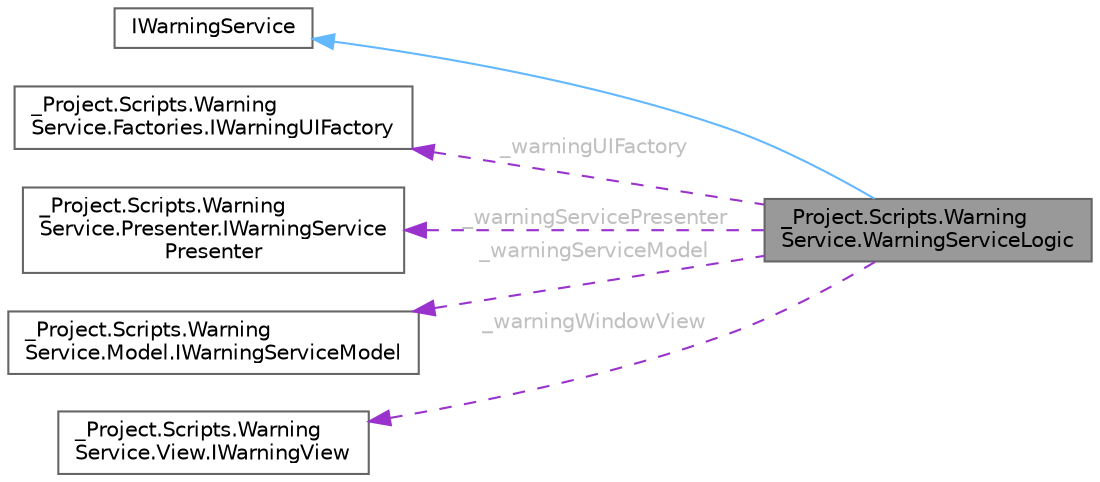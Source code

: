 digraph "_Project.Scripts.WarningService.WarningServiceLogic"
{
 // LATEX_PDF_SIZE
  bgcolor="transparent";
  edge [fontname=Helvetica,fontsize=10,labelfontname=Helvetica,labelfontsize=10];
  node [fontname=Helvetica,fontsize=10,shape=box,height=0.2,width=0.4];
  rankdir="LR";
  Node1 [id="Node000001",label="_Project.Scripts.Warning\lService.WarningServiceLogic",height=0.2,width=0.4,color="gray40", fillcolor="grey60", style="filled", fontcolor="black",tooltip="Класс, отвечающий за появление окна-предупреждения"];
  Node2 -> Node1 [id="edge6_Node000001_Node000002",dir="back",color="steelblue1",style="solid",tooltip=" "];
  Node2 [id="Node000002",label="IWarningService",height=0.2,width=0.4,color="gray40", fillcolor="white", style="filled",URL="$interface___project_1_1_scripts_1_1_warning_service_1_1_i_warning_service.html",tooltip="Интерфейс, отвечающий за появление окна-предупреждения"];
  Node3 -> Node1 [id="edge7_Node000001_Node000003",dir="back",color="darkorchid3",style="dashed",tooltip=" ",label=" _warningUIFactory",fontcolor="grey" ];
  Node3 [id="Node000003",label="_Project.Scripts.Warning\lService.Factories.IWarningUIFactory",height=0.2,width=0.4,color="gray40", fillcolor="white", style="filled",URL="$interface___project_1_1_scripts_1_1_warning_service_1_1_factories_1_1_i_warning_u_i_factory.html",tooltip="Интерфейс, описывающий методы создания и уничтожения объектов UI сервиса окна-предупреждения"];
  Node4 -> Node1 [id="edge8_Node000001_Node000004",dir="back",color="darkorchid3",style="dashed",tooltip=" ",label=" _warningServicePresenter",fontcolor="grey" ];
  Node4 [id="Node000004",label="_Project.Scripts.Warning\lService.Presenter.IWarningService\lPresenter",height=0.2,width=0.4,color="gray40", fillcolor="white", style="filled",URL="$interface___project_1_1_scripts_1_1_warning_service_1_1_presenter_1_1_i_warning_service_presenter.html",tooltip="Интерфейс, описывающий презентер сервиса окна-предупреждения"];
  Node5 -> Node1 [id="edge9_Node000001_Node000005",dir="back",color="darkorchid3",style="dashed",tooltip=" ",label=" _warningServiceModel",fontcolor="grey" ];
  Node5 [id="Node000005",label="_Project.Scripts.Warning\lService.Model.IWarningServiceModel",height=0.2,width=0.4,color="gray40", fillcolor="white", style="filled",URL="$interface___project_1_1_scripts_1_1_warning_service_1_1_model_1_1_i_warning_service_model.html",tooltip="Интерфейс, описывающий модель данных и состояния сервиса окна-предупреждения"];
  Node6 -> Node1 [id="edge10_Node000001_Node000006",dir="back",color="darkorchid3",style="dashed",tooltip=" ",label=" _warningWindowView",fontcolor="grey" ];
  Node6 [id="Node000006",label="_Project.Scripts.Warning\lService.View.IWarningView",height=0.2,width=0.4,color="gray40", fillcolor="white", style="filled",URL="$interface___project_1_1_scripts_1_1_warning_service_1_1_view_1_1_i_warning_view.html",tooltip="Интерфейс, описывающий вид сервиса окна-предупреждения"];
}
